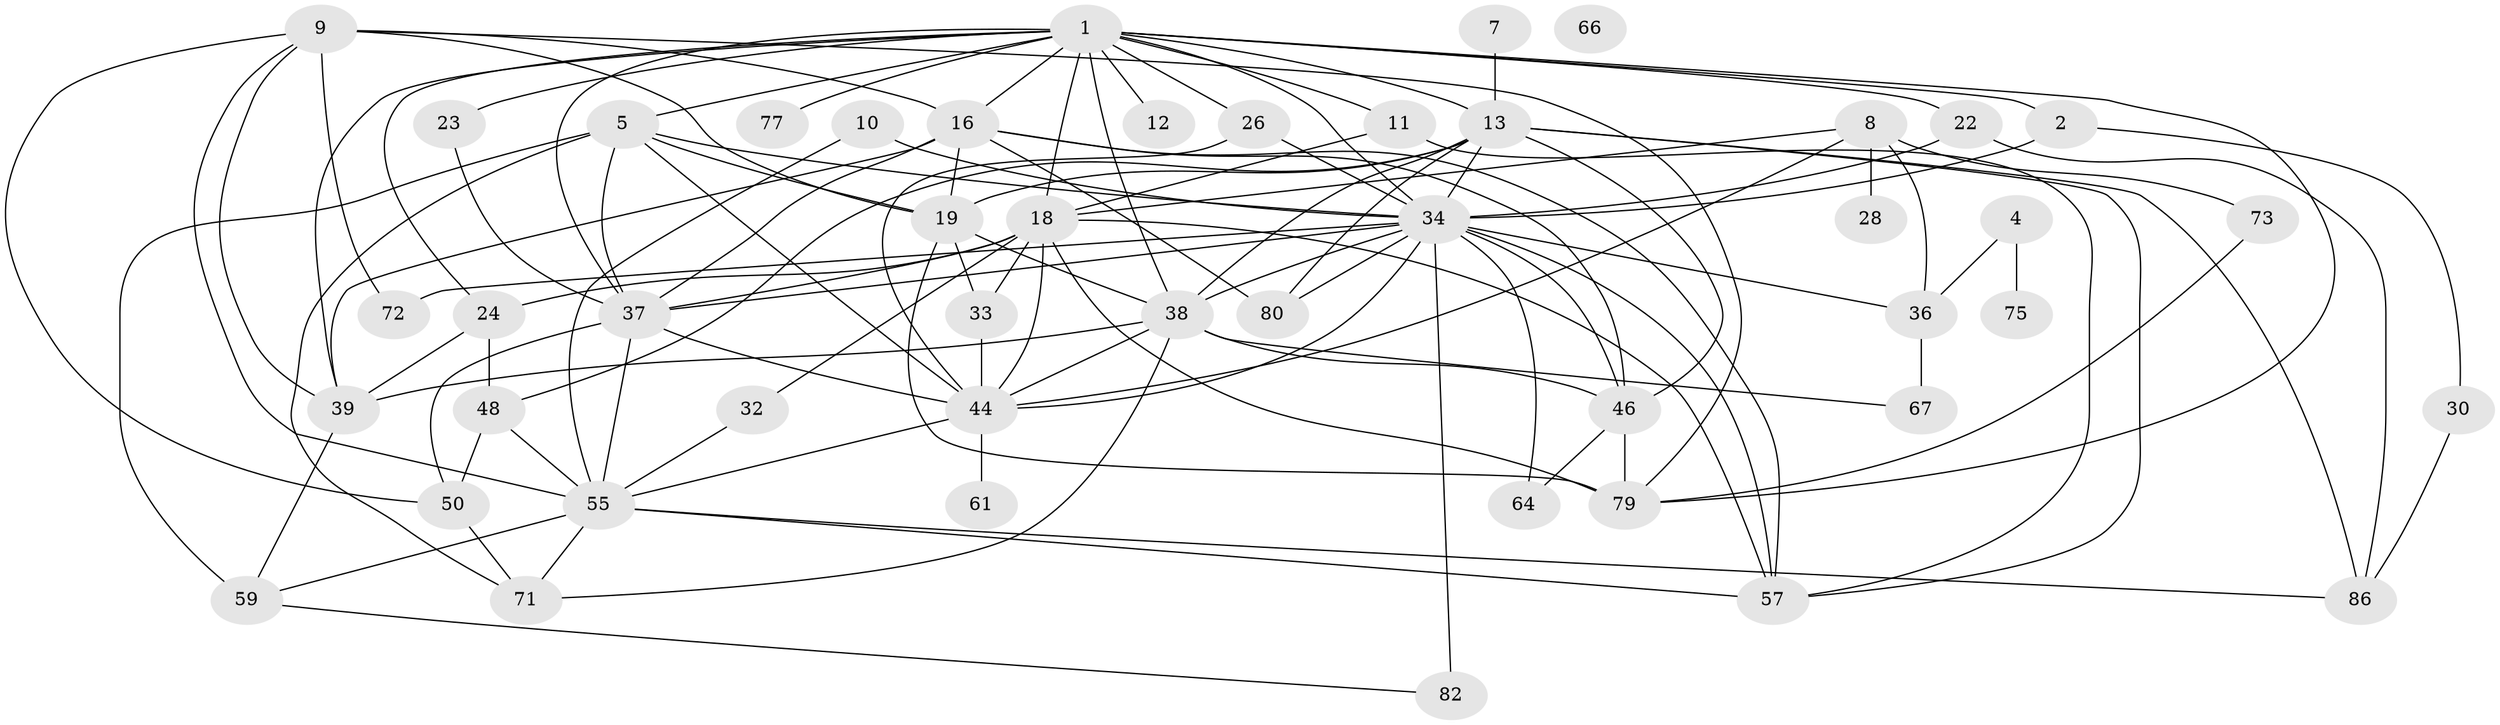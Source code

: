 // original degree distribution, {3: 0.2736842105263158, 12: 0.010526315789473684, 2: 0.14736842105263157, 1: 0.09473684210526316, 4: 0.2, 5: 0.1368421052631579, 6: 0.07368421052631578, 7: 0.042105263157894736, 8: 0.010526315789473684, 0: 0.010526315789473684}
// Generated by graph-tools (version 1.1) at 2025/13/03/09/25 04:13:07]
// undirected, 47 vertices, 111 edges
graph export_dot {
graph [start="1"]
  node [color=gray90,style=filled];
  1 [super="+6+3"];
  2;
  4;
  5 [super="+20"];
  7;
  8 [super="+65"];
  9 [super="+17+27"];
  10;
  11 [super="+21"];
  12;
  13 [super="+29+14"];
  16 [super="+94+51"];
  18 [super="+31+91+58"];
  19 [super="+68"];
  22 [super="+25"];
  23;
  24 [super="+53"];
  26 [super="+43"];
  28;
  30;
  32;
  33;
  34 [super="+47+41+40"];
  36 [super="+52"];
  37 [super="+49"];
  38 [super="+87"];
  39 [super="+63"];
  44 [super="+62+92"];
  46 [super="+93"];
  48;
  50 [super="+78"];
  55 [super="+70+85"];
  57;
  59 [super="+69"];
  61;
  64;
  66;
  67;
  71;
  72;
  73;
  75;
  77;
  79;
  80;
  82;
  86;
  1 -- 2;
  1 -- 22 [weight=2];
  1 -- 79;
  1 -- 37;
  1 -- 38;
  1 -- 39;
  1 -- 11;
  1 -- 12;
  1 -- 77;
  1 -- 13 [weight=2];
  1 -- 16;
  1 -- 18;
  1 -- 23 [weight=2];
  1 -- 24 [weight=3];
  1 -- 26;
  1 -- 5;
  1 -- 34 [weight=2];
  2 -- 30;
  2 -- 34;
  4 -- 75;
  4 -- 36;
  5 -- 37;
  5 -- 71;
  5 -- 44;
  5 -- 19;
  5 -- 59;
  5 -- 34;
  7 -- 13;
  8 -- 73;
  8 -- 36;
  8 -- 44;
  8 -- 18;
  8 -- 28;
  9 -- 19;
  9 -- 72;
  9 -- 16;
  9 -- 79;
  9 -- 39;
  9 -- 50;
  9 -- 55;
  10 -- 55;
  10 -- 34 [weight=2];
  11 -- 57;
  11 -- 18;
  13 -- 46;
  13 -- 48;
  13 -- 80;
  13 -- 34;
  13 -- 19;
  13 -- 38;
  13 -- 86;
  13 -- 57;
  16 -- 80;
  16 -- 19;
  16 -- 46;
  16 -- 57;
  16 -- 39;
  16 -- 37;
  18 -- 37;
  18 -- 57;
  18 -- 32;
  18 -- 33;
  18 -- 24 [weight=2];
  18 -- 79;
  18 -- 44;
  19 -- 33;
  19 -- 38;
  19 -- 79;
  22 -- 86;
  22 -- 34;
  23 -- 37;
  24 -- 48;
  24 -- 39;
  26 -- 44 [weight=2];
  26 -- 34;
  30 -- 86;
  32 -- 55;
  33 -- 44;
  34 -- 46 [weight=2];
  34 -- 36;
  34 -- 64 [weight=2];
  34 -- 37;
  34 -- 38;
  34 -- 72;
  34 -- 80;
  34 -- 82 [weight=2];
  34 -- 57;
  34 -- 44;
  36 -- 67;
  37 -- 44;
  37 -- 50;
  37 -- 55;
  38 -- 71;
  38 -- 67;
  38 -- 44;
  38 -- 46;
  38 -- 39;
  39 -- 59;
  44 -- 61;
  44 -- 55;
  46 -- 79;
  46 -- 64;
  48 -- 50;
  48 -- 55;
  50 -- 71;
  55 -- 59;
  55 -- 71;
  55 -- 86;
  55 -- 57;
  59 -- 82;
  73 -- 79;
}

